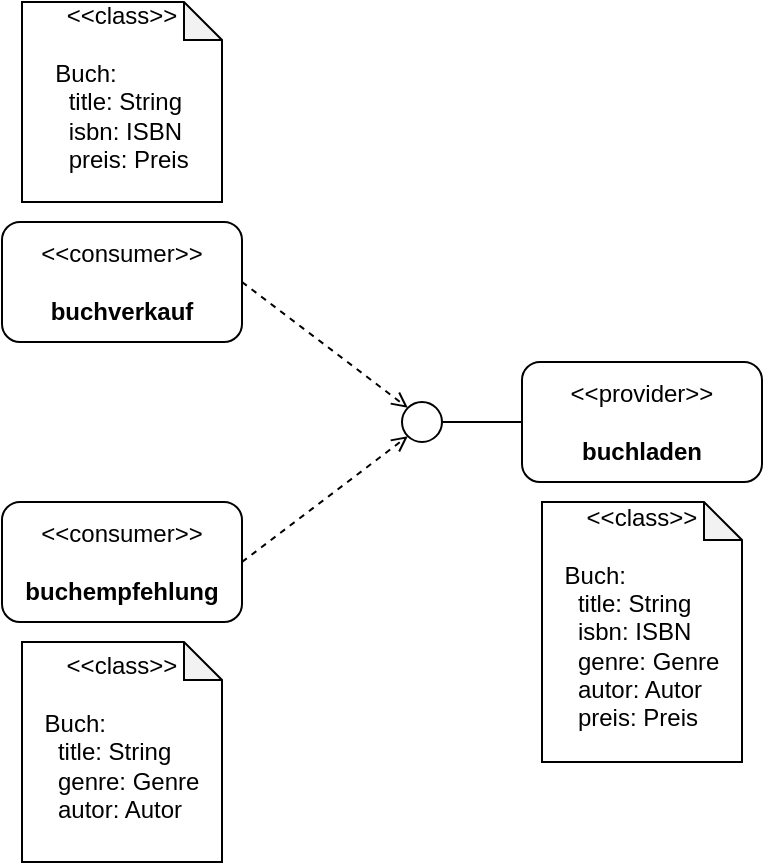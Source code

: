 <mxfile version="14.4.2" type="device"><diagram id="yaiYbfit9RUQeVHXWyUs" name="Page-1"><mxGraphModel dx="494" dy="1434" grid="1" gridSize="10" guides="1" tooltips="1" connect="1" arrows="1" fold="1" page="1" pageScale="1" pageWidth="827" pageHeight="1169" math="0" shadow="0"><root><mxCell id="0"/><mxCell id="1" parent="0"/><mxCell id="ewgBUrHmcF3YMxrTG3h0-6" value="&amp;lt;&amp;lt;consumer&amp;gt;&amp;gt;&lt;br style=&quot;font-size: 7px&quot;&gt;&lt;br style=&quot;font-size: 7px&quot;&gt;&lt;b&gt;buchverkauf&lt;/b&gt;" style="rounded=1;whiteSpace=wrap;html=1;" vertex="1" parent="1"><mxGeometry x="260" y="100" width="120" height="60" as="geometry"/></mxCell><mxCell id="ewgBUrHmcF3YMxrTG3h0-7" value="&amp;lt;&amp;lt;consumer&amp;gt;&amp;gt;&lt;br style=&quot;font-size: 7px&quot;&gt;&lt;br style=&quot;font-size: 7px&quot;&gt;&lt;b&gt;buchempfehlung&lt;/b&gt;" style="rounded=1;whiteSpace=wrap;html=1;" vertex="1" parent="1"><mxGeometry x="260" y="240" width="120" height="60" as="geometry"/></mxCell><mxCell id="ewgBUrHmcF3YMxrTG3h0-8" value="" style="group" vertex="1" connectable="0" parent="1"><mxGeometry x="460" y="170" width="180" height="60" as="geometry"/></mxCell><mxCell id="ewgBUrHmcF3YMxrTG3h0-1" value="&amp;lt;&amp;lt;provider&amp;gt;&amp;gt;&lt;br style=&quot;font-size: 7px&quot;&gt;&lt;br style=&quot;font-size: 7px&quot;&gt;&lt;b&gt;buchladen&lt;/b&gt;" style="rounded=1;whiteSpace=wrap;html=1;" vertex="1" parent="ewgBUrHmcF3YMxrTG3h0-8"><mxGeometry x="60" width="120" height="60" as="geometry"/></mxCell><mxCell id="ewgBUrHmcF3YMxrTG3h0-2" value="" style="ellipse;whiteSpace=wrap;html=1;aspect=fixed;" vertex="1" parent="ewgBUrHmcF3YMxrTG3h0-8"><mxGeometry y="20" width="20" height="20" as="geometry"/></mxCell><mxCell id="ewgBUrHmcF3YMxrTG3h0-3" value="" style="endArrow=none;html=1;entryX=0;entryY=0.5;entryDx=0;entryDy=0;exitX=1;exitY=0.5;exitDx=0;exitDy=0;" edge="1" parent="ewgBUrHmcF3YMxrTG3h0-8" source="ewgBUrHmcF3YMxrTG3h0-2" target="ewgBUrHmcF3YMxrTG3h0-1"><mxGeometry width="50" height="50" relative="1" as="geometry"><mxPoint x="-70" y="140" as="sourcePoint"/><mxPoint x="-20" y="90" as="targetPoint"/></mxGeometry></mxCell><mxCell id="ewgBUrHmcF3YMxrTG3h0-9" value="" style="endArrow=open;html=1;exitX=1;exitY=0.5;exitDx=0;exitDy=0;entryX=0;entryY=0;entryDx=0;entryDy=0;dashed=1;endFill=0;" edge="1" parent="1" source="ewgBUrHmcF3YMxrTG3h0-6" target="ewgBUrHmcF3YMxrTG3h0-2"><mxGeometry width="50" height="50" relative="1" as="geometry"><mxPoint x="390" y="210" as="sourcePoint"/><mxPoint x="440" y="160" as="targetPoint"/></mxGeometry></mxCell><mxCell id="ewgBUrHmcF3YMxrTG3h0-10" value="" style="endArrow=open;html=1;exitX=1;exitY=0.5;exitDx=0;exitDy=0;entryX=0;entryY=1;entryDx=0;entryDy=0;dashed=1;endFill=0;" edge="1" parent="1" source="ewgBUrHmcF3YMxrTG3h0-7" target="ewgBUrHmcF3YMxrTG3h0-2"><mxGeometry width="50" height="50" relative="1" as="geometry"><mxPoint x="330" y="140" as="sourcePoint"/><mxPoint x="472.929" y="202.929" as="targetPoint"/></mxGeometry></mxCell><mxCell id="ewgBUrHmcF3YMxrTG3h0-11" value="&amp;lt;&amp;lt;class&amp;gt;&amp;gt;&lt;br&gt;&lt;br&gt;&lt;div style=&quot;text-align: left&quot;&gt;&lt;span&gt;Buch:&lt;/span&gt;&lt;/div&gt;&lt;div style=&quot;text-align: left&quot;&gt;&lt;span&gt;&amp;nbsp; title: String&lt;/span&gt;&lt;/div&gt;&lt;div style=&quot;text-align: left&quot;&gt;&lt;span&gt;&amp;nbsp; isbn: ISBN&lt;/span&gt;&lt;/div&gt;&lt;div style=&quot;text-align: left&quot;&gt;&lt;span&gt;&amp;nbsp; genre: Genre&lt;/span&gt;&lt;/div&gt;&lt;div style=&quot;text-align: left&quot;&gt;&lt;span&gt;&amp;nbsp; autor: Autor&lt;/span&gt;&lt;/div&gt;&lt;div style=&quot;text-align: left&quot;&gt;&amp;nbsp; preis: Preis&lt;span&gt;&lt;br&gt;&lt;/span&gt;&lt;/div&gt;&lt;div style=&quot;text-align: left&quot;&gt;&lt;span&gt;&lt;br&gt;&lt;/span&gt;&lt;/div&gt;" style="shape=note;whiteSpace=wrap;html=1;backgroundOutline=1;darkOpacity=0.05;size=19;" vertex="1" parent="1"><mxGeometry x="530" y="240" width="100" height="130" as="geometry"/></mxCell><mxCell id="ewgBUrHmcF3YMxrTG3h0-12" value="&amp;lt;&amp;lt;class&amp;gt;&amp;gt;&lt;br&gt;&lt;br&gt;&lt;div style=&quot;text-align: left&quot;&gt;&lt;span&gt;Buch:&lt;/span&gt;&lt;/div&gt;&lt;div style=&quot;text-align: left&quot;&gt;&lt;span&gt;&amp;nbsp; title: String&lt;/span&gt;&lt;/div&gt;&lt;div style=&quot;text-align: left&quot;&gt;&lt;span&gt;&amp;nbsp; genre: Genre&lt;/span&gt;&lt;/div&gt;&lt;div style=&quot;text-align: left&quot;&gt;&lt;span&gt;&amp;nbsp; autor: Autor&lt;/span&gt;&lt;/div&gt;&lt;div style=&quot;text-align: left&quot;&gt;&lt;span&gt;&lt;br&gt;&lt;/span&gt;&lt;/div&gt;" style="shape=note;whiteSpace=wrap;html=1;backgroundOutline=1;darkOpacity=0.05;size=19;" vertex="1" parent="1"><mxGeometry x="270" y="310" width="100" height="110" as="geometry"/></mxCell><mxCell id="ewgBUrHmcF3YMxrTG3h0-14" value="&amp;lt;&amp;lt;class&amp;gt;&amp;gt;&lt;br&gt;&lt;br&gt;&lt;div style=&quot;text-align: left&quot;&gt;&lt;span&gt;Buch:&lt;/span&gt;&lt;/div&gt;&lt;div style=&quot;text-align: left&quot;&gt;&lt;span&gt;&amp;nbsp; title: String&lt;/span&gt;&lt;/div&gt;&lt;div style=&quot;text-align: left&quot;&gt;&lt;span&gt;&amp;nbsp; isbn: ISBN&lt;/span&gt;&lt;/div&gt;&lt;div style=&quot;text-align: left&quot;&gt;&amp;nbsp; preis: Preis&lt;span&gt;&lt;br&gt;&lt;/span&gt;&lt;/div&gt;&lt;div style=&quot;text-align: left&quot;&gt;&lt;span&gt;&lt;br&gt;&lt;/span&gt;&lt;/div&gt;" style="shape=note;whiteSpace=wrap;html=1;backgroundOutline=1;darkOpacity=0.05;size=19;" vertex="1" parent="1"><mxGeometry x="270" y="-10" width="100" height="100" as="geometry"/></mxCell></root></mxGraphModel></diagram></mxfile>